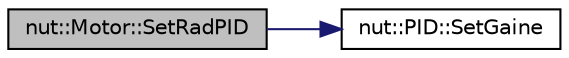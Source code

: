 digraph "nut::Motor::SetRadPID"
{
 // LATEX_PDF_SIZE
  edge [fontname="Helvetica",fontsize="10",labelfontname="Helvetica",labelfontsize="10"];
  node [fontname="Helvetica",fontsize="10",shape=record];
  rankdir="LR";
  Node1 [label="nut::Motor::SetRadPID",height=0.2,width=0.4,color="black", fillcolor="grey75", style="filled", fontcolor="black",tooltip="角度制御ゲインセット"];
  Node1 -> Node2 [color="midnightblue",fontsize="10",style="solid",fontname="Helvetica"];
  Node2 [label="nut::PID::SetGaine",height=0.2,width=0.4,color="black", fillcolor="white", style="filled",URL="$d5/d5c/classnut_1_1_p_i_d.html#a9cfd69f76ea86d97437736a212c822d5",tooltip="ゲインの設定"];
}
